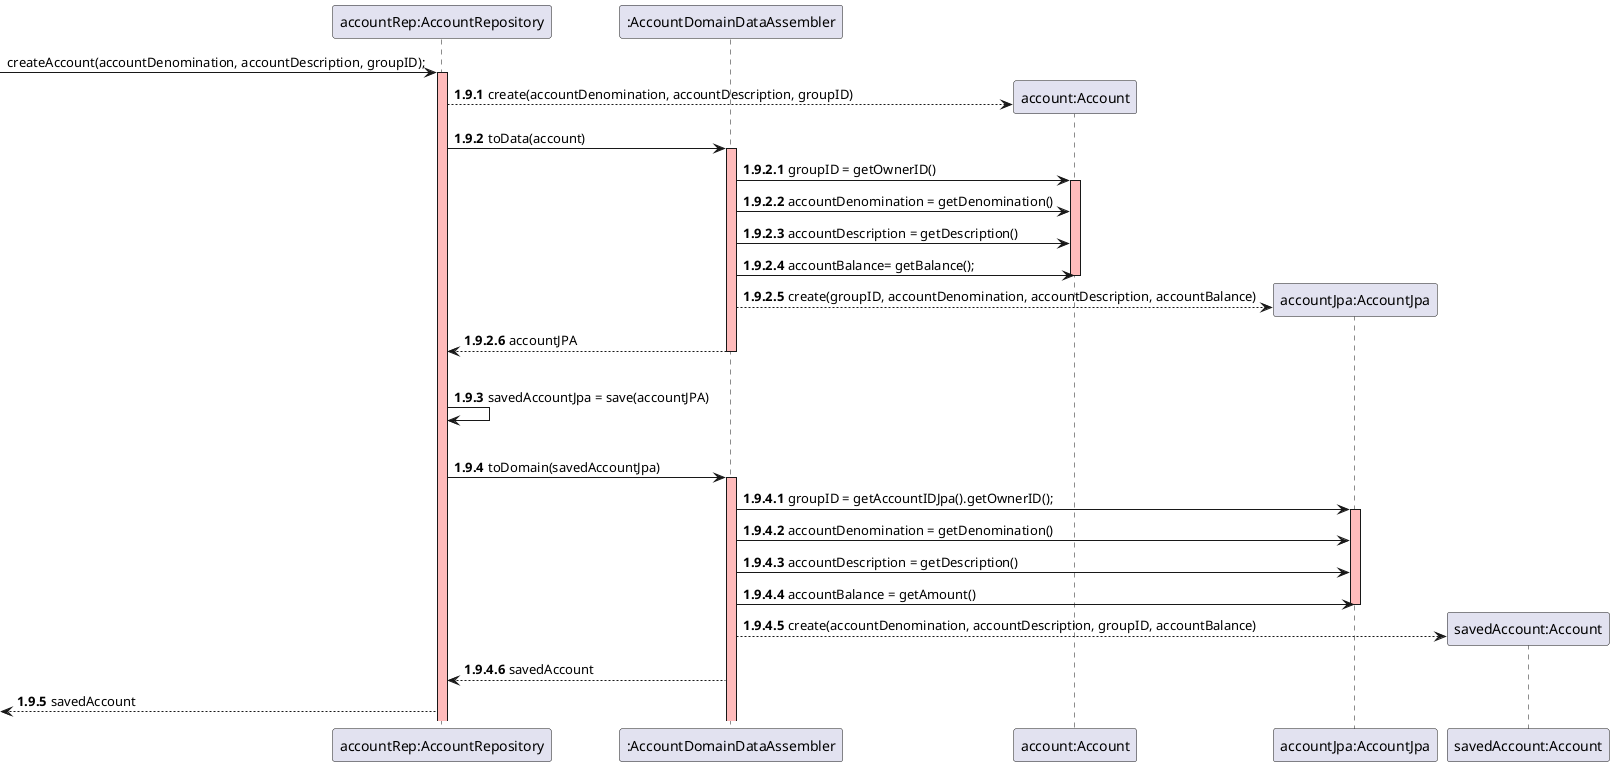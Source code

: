 @startuml

->"accountRep:AccountRepository": createAccount(accountDenomination, accountDescription, groupID);
activate "accountRep:AccountRepository" #FFBBBB

participant ":AccountDomainDataAssembler"
autonumber 1.9.1
create "account:Account"
"accountRep:AccountRepository"-->"account:Account": create(accountDenomination, accountDescription, groupID)
"accountRep:AccountRepository"->":AccountDomainDataAssembler": toData(account)
autonumber 1.9.2.1
activate ":AccountDomainDataAssembler" #FFBBBB
":AccountDomainDataAssembler"->"account:Account" : groupID = getOwnerID()
activate "account:Account" #FFBBBB
":AccountDomainDataAssembler"->"account:Account" : accountDenomination = getDenomination()
":AccountDomainDataAssembler"->"account:Account" : accountDescription = getDescription()
":AccountDomainDataAssembler"->"account:Account" : accountBalance= getBalance();
deactivate "account:Account"
create "accountJpa:AccountJpa"
":AccountDomainDataAssembler"-->"accountJpa:AccountJpa" : create(groupID, accountDenomination, accountDescription, accountBalance)
":AccountDomainDataAssembler"-->"accountRep:AccountRepository" : accountJPA
deactivate ":AccountDomainDataAssembler" #FFBBBB
autonumber 1.9.3
|||
"accountRep:AccountRepository"->"accountRep:AccountRepository": savedAccountJpa = save(accountJPA)
|||
"accountRep:AccountRepository"->":AccountDomainDataAssembler":toDomain(savedAccountJpa)
activate ":AccountDomainDataAssembler" #FFBBBB
autonumber 1.9.4.1
":AccountDomainDataAssembler"->"accountJpa:AccountJpa" : groupID = getAccountIDJpa().getOwnerID();
activate "accountJpa:AccountJpa" #FFBBBB
":AccountDomainDataAssembler"->"accountJpa:AccountJpa" : accountDenomination = getDenomination()
":AccountDomainDataAssembler"->"accountJpa:AccountJpa" : accountDescription = getDescription()
":AccountDomainDataAssembler"->"accountJpa:AccountJpa" : accountBalance = getAmount()
deactivate "accountJpa:AccountJpa"
create "savedAccount:Account"
":AccountDomainDataAssembler"-->"savedAccount:Account": create(accountDenomination, accountDescription, groupID, accountBalance)
":AccountDomainDataAssembler"-->"accountRep:AccountRepository" : savedAccount

autonumber 1.9.5
<--"accountRep:AccountRepository": savedAccount

@enduml